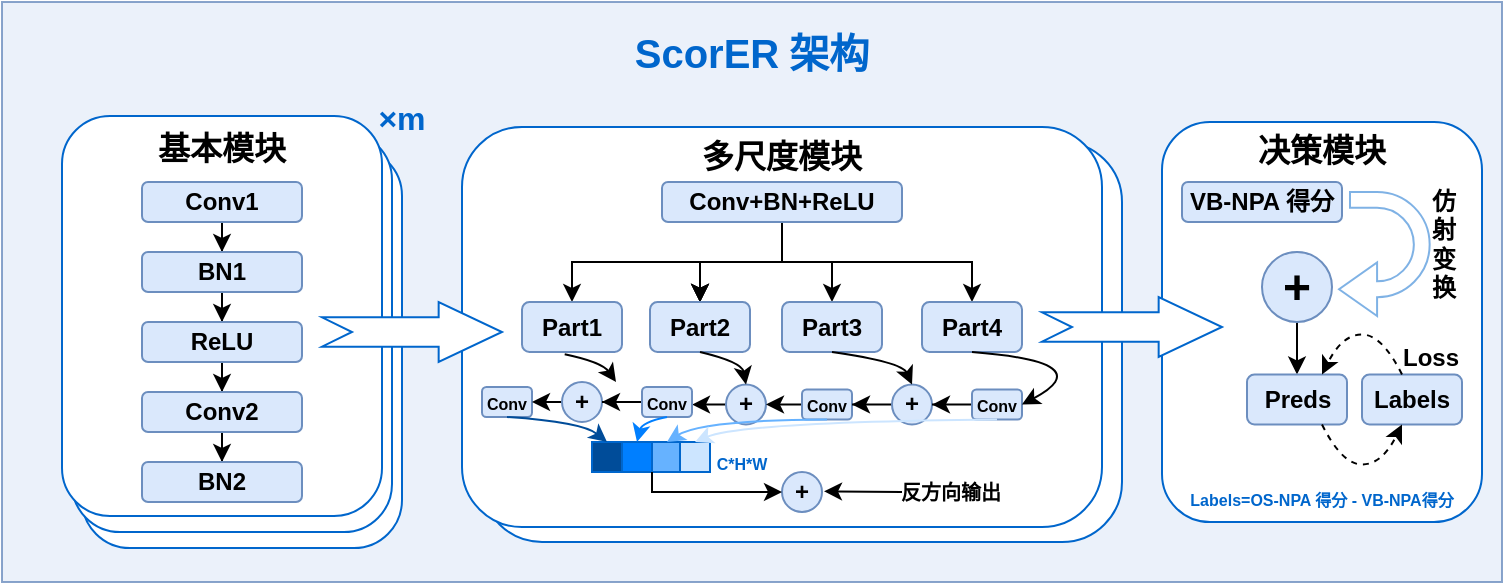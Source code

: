 <mxfile version="26.1.0">
  <diagram name="第 1 页" id="8xDF894zxbV6nEApdhz7">
    <mxGraphModel dx="1011" dy="640" grid="1" gridSize="10" guides="1" tooltips="1" connect="1" arrows="1" fold="1" page="1" pageScale="1" pageWidth="827" pageHeight="1169" math="0" shadow="0">
      <root>
        <mxCell id="0" />
        <mxCell id="1" parent="0" />
        <mxCell id="RqdF9hzzgFcd3M00oREZ-13" value="" style="rounded=0;whiteSpace=wrap;html=1;fillColor=light-dark(#E6EEF9,#1D293B);strokeColor=#6c8ebf;opacity=80;gradientColor=none;" vertex="1" parent="1">
          <mxGeometry x="60" y="150" width="750" height="290" as="geometry" />
        </mxCell>
        <mxCell id="RqdF9hzzgFcd3M00oREZ-3" value="" style="rounded=1;whiteSpace=wrap;html=1;strokeColor=#0066CC;" vertex="1" parent="1">
          <mxGeometry x="100" y="223" width="160" height="200" as="geometry" />
        </mxCell>
        <mxCell id="RqdF9hzzgFcd3M00oREZ-2" value="" style="rounded=1;whiteSpace=wrap;html=1;strokeColor=#0066CC;" vertex="1" parent="1">
          <mxGeometry x="95" y="215" width="160" height="200" as="geometry" />
        </mxCell>
        <mxCell id="RqdF9hzzgFcd3M00oREZ-1" value="&lt;div&gt;&lt;b&gt;&lt;font style=&quot;font-size: 16px;&quot;&gt;基本模块&lt;/font&gt;&lt;/b&gt;&lt;/div&gt;&lt;div&gt;&lt;font style=&quot;font-size: 16px;&quot;&gt;&lt;br&gt;&lt;/font&gt;&lt;/div&gt;&lt;div&gt;&lt;font style=&quot;font-size: 16px;&quot;&gt;&lt;br&gt;&lt;/font&gt;&lt;/div&gt;&lt;div&gt;&lt;font style=&quot;font-size: 16px;&quot;&gt;&lt;br&gt;&lt;/font&gt;&lt;/div&gt;&lt;div&gt;&lt;font style=&quot;font-size: 16px;&quot;&gt;&lt;br&gt;&lt;/font&gt;&lt;/div&gt;&lt;div&gt;&lt;font style=&quot;font-size: 16px;&quot;&gt;&lt;br&gt;&lt;/font&gt;&lt;/div&gt;&lt;div&gt;&lt;font style=&quot;font-size: 16px;&quot;&gt;&lt;br&gt;&lt;/font&gt;&lt;/div&gt;&lt;div&gt;&lt;font style=&quot;font-size: 16px;&quot;&gt;&lt;br&gt;&lt;/font&gt;&lt;/div&gt;&lt;div&gt;&lt;font style=&quot;font-size: 16px;&quot;&gt;&lt;br&gt;&lt;/font&gt;&lt;/div&gt;&lt;div&gt;&lt;br&gt;&lt;/div&gt;" style="rounded=1;whiteSpace=wrap;html=1;strokeColor=light-dark(#0066CC,#182E44);" vertex="1" parent="1">
          <mxGeometry x="90" y="207" width="160" height="200" as="geometry" />
        </mxCell>
        <mxCell id="RqdF9hzzgFcd3M00oREZ-6" value="" style="edgeStyle=orthogonalEdgeStyle;rounded=0;orthogonalLoop=1;jettySize=auto;html=1;" edge="1" parent="1" source="RqdF9hzzgFcd3M00oREZ-4" target="RqdF9hzzgFcd3M00oREZ-5">
          <mxGeometry relative="1" as="geometry" />
        </mxCell>
        <mxCell id="RqdF9hzzgFcd3M00oREZ-4" value="&lt;b&gt;Conv1&lt;/b&gt;" style="rounded=1;whiteSpace=wrap;html=1;fillColor=#dae8fc;strokeColor=#6c8ebf;" vertex="1" parent="1">
          <mxGeometry x="130" y="240" width="80" height="20" as="geometry" />
        </mxCell>
        <mxCell id="RqdF9hzzgFcd3M00oREZ-8" value="" style="edgeStyle=orthogonalEdgeStyle;rounded=0;orthogonalLoop=1;jettySize=auto;html=1;" edge="1" parent="1" source="RqdF9hzzgFcd3M00oREZ-5" target="RqdF9hzzgFcd3M00oREZ-7">
          <mxGeometry relative="1" as="geometry" />
        </mxCell>
        <mxCell id="RqdF9hzzgFcd3M00oREZ-5" value="&lt;b&gt;BN1&lt;/b&gt;" style="rounded=1;whiteSpace=wrap;html=1;fillColor=#dae8fc;strokeColor=#6c8ebf;" vertex="1" parent="1">
          <mxGeometry x="130" y="275" width="80" height="20" as="geometry" />
        </mxCell>
        <mxCell id="RqdF9hzzgFcd3M00oREZ-10" value="" style="edgeStyle=orthogonalEdgeStyle;rounded=0;orthogonalLoop=1;jettySize=auto;html=1;" edge="1" parent="1" source="RqdF9hzzgFcd3M00oREZ-7" target="RqdF9hzzgFcd3M00oREZ-9">
          <mxGeometry relative="1" as="geometry" />
        </mxCell>
        <mxCell id="RqdF9hzzgFcd3M00oREZ-7" value="&lt;b&gt;ReLU&lt;/b&gt;" style="rounded=1;whiteSpace=wrap;html=1;fillColor=#dae8fc;strokeColor=#6c8ebf;" vertex="1" parent="1">
          <mxGeometry x="130" y="310" width="80" height="20" as="geometry" />
        </mxCell>
        <mxCell id="RqdF9hzzgFcd3M00oREZ-12" value="" style="edgeStyle=orthogonalEdgeStyle;rounded=0;orthogonalLoop=1;jettySize=auto;html=1;" edge="1" parent="1" source="RqdF9hzzgFcd3M00oREZ-9" target="RqdF9hzzgFcd3M00oREZ-11">
          <mxGeometry relative="1" as="geometry" />
        </mxCell>
        <mxCell id="RqdF9hzzgFcd3M00oREZ-9" value="&lt;b&gt;Conv2&lt;/b&gt;" style="rounded=1;whiteSpace=wrap;html=1;fillColor=#dae8fc;strokeColor=#6c8ebf;" vertex="1" parent="1">
          <mxGeometry x="130" y="345" width="80" height="20" as="geometry" />
        </mxCell>
        <mxCell id="RqdF9hzzgFcd3M00oREZ-11" value="&lt;b&gt;BN2&lt;/b&gt;" style="rounded=1;whiteSpace=wrap;html=1;fillColor=#dae8fc;strokeColor=#6c8ebf;" vertex="1" parent="1">
          <mxGeometry x="130" y="380" width="80" height="20" as="geometry" />
        </mxCell>
        <mxCell id="RqdF9hzzgFcd3M00oREZ-16" value="" style="rounded=1;whiteSpace=wrap;html=1;strokeColor=#0066CC;" vertex="1" parent="1">
          <mxGeometry x="300" y="220" width="320" height="200" as="geometry" />
        </mxCell>
        <mxCell id="RqdF9hzzgFcd3M00oREZ-15" value="&lt;b&gt;&lt;font style=&quot;font-size: 16px;&quot;&gt;多尺度模块&lt;/font&gt;&lt;/b&gt;&lt;div&gt;&lt;b&gt;&lt;font style=&quot;font-size: 16px;&quot;&gt;&lt;br&gt;&lt;/font&gt;&lt;/b&gt;&lt;/div&gt;&lt;div&gt;&lt;b&gt;&lt;font style=&quot;font-size: 16px;&quot;&gt;&lt;br&gt;&lt;/font&gt;&lt;/b&gt;&lt;/div&gt;&lt;div&gt;&lt;b&gt;&lt;font style=&quot;font-size: 16px;&quot;&gt;&lt;br&gt;&lt;/font&gt;&lt;/b&gt;&lt;/div&gt;&lt;div&gt;&lt;b&gt;&lt;font style=&quot;font-size: 16px;&quot;&gt;&lt;br&gt;&lt;/font&gt;&lt;/b&gt;&lt;/div&gt;&lt;div&gt;&lt;b&gt;&lt;font style=&quot;font-size: 16px;&quot;&gt;&lt;br&gt;&lt;/font&gt;&lt;/b&gt;&lt;/div&gt;&lt;div&gt;&lt;b&gt;&lt;font style=&quot;font-size: 16px;&quot;&gt;&lt;br&gt;&lt;/font&gt;&lt;/b&gt;&lt;/div&gt;&lt;div&gt;&lt;b&gt;&lt;font style=&quot;font-size: 16px;&quot;&gt;&lt;br&gt;&lt;/font&gt;&lt;/b&gt;&lt;/div&gt;&lt;div&gt;&lt;b&gt;&lt;font style=&quot;font-size: 16px;&quot;&gt;&lt;br&gt;&lt;/font&gt;&lt;/b&gt;&lt;/div&gt;&lt;div&gt;&lt;b&gt;&lt;font style=&quot;font-size: 16px;&quot;&gt;&lt;br&gt;&lt;/font&gt;&lt;/b&gt;&lt;/div&gt;" style="rounded=1;whiteSpace=wrap;html=1;strokeColor=#0066CC;" vertex="1" parent="1">
          <mxGeometry x="290" y="212.5" width="320" height="200" as="geometry" />
        </mxCell>
        <mxCell id="RqdF9hzzgFcd3M00oREZ-14" value="" style="html=1;shadow=0;dashed=0;align=center;verticalAlign=middle;shape=mxgraph.arrows2.arrow;dy=0.51;dx=31.67;notch=15;strokeColor=#0066CC;" vertex="1" parent="1">
          <mxGeometry x="220" y="300" width="90" height="30" as="geometry" />
        </mxCell>
        <mxCell id="RqdF9hzzgFcd3M00oREZ-17" value="&lt;font style=&quot;font-size: 16px;&quot;&gt;&lt;b&gt;×m&lt;/b&gt;&lt;/font&gt;" style="rounded=0;whiteSpace=wrap;html=1;opacity=0;fontColor=#0066CC;" vertex="1" parent="1">
          <mxGeometry x="240" y="193" width="40" height="30" as="geometry" />
        </mxCell>
        <mxCell id="RqdF9hzzgFcd3M00oREZ-18" value="&lt;font style=&quot;font-size: 20px;&quot;&gt;&lt;b style=&quot;&quot;&gt;ScorER&lt;font face=&quot;Times New Roman&quot;&gt; 架构&lt;/font&gt;&lt;/b&gt;&lt;/font&gt;" style="rounded=0;whiteSpace=wrap;html=1;opacity=0;fontColor=#0066CC;" vertex="1" parent="1">
          <mxGeometry x="340" y="160" width="190" height="30" as="geometry" />
        </mxCell>
        <mxCell id="RqdF9hzzgFcd3M00oREZ-23" value="" style="edgeStyle=orthogonalEdgeStyle;rounded=0;orthogonalLoop=1;jettySize=auto;html=1;" edge="1" parent="1" source="RqdF9hzzgFcd3M00oREZ-21" target="RqdF9hzzgFcd3M00oREZ-22">
          <mxGeometry relative="1" as="geometry">
            <Array as="points">
              <mxPoint x="450" y="280" />
              <mxPoint x="345" y="280" />
            </Array>
          </mxGeometry>
        </mxCell>
        <mxCell id="RqdF9hzzgFcd3M00oREZ-25" value="" style="edgeStyle=orthogonalEdgeStyle;rounded=0;orthogonalLoop=1;jettySize=auto;html=1;" edge="1" parent="1" source="RqdF9hzzgFcd3M00oREZ-21" target="RqdF9hzzgFcd3M00oREZ-24">
          <mxGeometry relative="1" as="geometry" />
        </mxCell>
        <mxCell id="RqdF9hzzgFcd3M00oREZ-26" value="" style="edgeStyle=orthogonalEdgeStyle;rounded=0;orthogonalLoop=1;jettySize=auto;html=1;" edge="1" parent="1" source="RqdF9hzzgFcd3M00oREZ-21" target="RqdF9hzzgFcd3M00oREZ-24">
          <mxGeometry relative="1" as="geometry" />
        </mxCell>
        <mxCell id="RqdF9hzzgFcd3M00oREZ-27" value="" style="edgeStyle=orthogonalEdgeStyle;rounded=0;orthogonalLoop=1;jettySize=auto;html=1;" edge="1" parent="1" source="RqdF9hzzgFcd3M00oREZ-21" target="RqdF9hzzgFcd3M00oREZ-24">
          <mxGeometry relative="1" as="geometry" />
        </mxCell>
        <mxCell id="RqdF9hzzgFcd3M00oREZ-28" value="" style="edgeStyle=orthogonalEdgeStyle;rounded=0;orthogonalLoop=1;jettySize=auto;html=1;" edge="1" parent="1" source="RqdF9hzzgFcd3M00oREZ-21" target="RqdF9hzzgFcd3M00oREZ-24">
          <mxGeometry relative="1" as="geometry" />
        </mxCell>
        <mxCell id="RqdF9hzzgFcd3M00oREZ-29" value="" style="edgeStyle=orthogonalEdgeStyle;rounded=0;orthogonalLoop=1;jettySize=auto;html=1;entryX=0.5;entryY=0;entryDx=0;entryDy=0;" edge="1" parent="1" source="RqdF9hzzgFcd3M00oREZ-21" target="RqdF9hzzgFcd3M00oREZ-30">
          <mxGeometry relative="1" as="geometry" />
        </mxCell>
        <mxCell id="RqdF9hzzgFcd3M00oREZ-32" value="" style="edgeStyle=orthogonalEdgeStyle;rounded=0;orthogonalLoop=1;jettySize=auto;html=1;entryX=0.5;entryY=0;entryDx=0;entryDy=0;" edge="1" parent="1" source="RqdF9hzzgFcd3M00oREZ-21" target="RqdF9hzzgFcd3M00oREZ-31">
          <mxGeometry relative="1" as="geometry">
            <mxPoint x="545" y="290" as="targetPoint" />
            <Array as="points">
              <mxPoint x="450" y="280" />
              <mxPoint x="545" y="280" />
            </Array>
          </mxGeometry>
        </mxCell>
        <mxCell id="RqdF9hzzgFcd3M00oREZ-21" value="&lt;b&gt;Conv+BN+ReLU&lt;/b&gt;" style="rounded=1;whiteSpace=wrap;html=1;fillColor=#dae8fc;strokeColor=#6c8ebf;" vertex="1" parent="1">
          <mxGeometry x="390" y="240" width="120" height="20" as="geometry" />
        </mxCell>
        <mxCell id="RqdF9hzzgFcd3M00oREZ-22" value="&lt;b&gt;Part1&lt;/b&gt;" style="rounded=1;whiteSpace=wrap;html=1;fillColor=#dae8fc;strokeColor=#6c8ebf;" vertex="1" parent="1">
          <mxGeometry x="320" y="300" width="50" height="25" as="geometry" />
        </mxCell>
        <mxCell id="RqdF9hzzgFcd3M00oREZ-24" value="&lt;b&gt;Part2&lt;/b&gt;" style="rounded=1;whiteSpace=wrap;html=1;fillColor=#dae8fc;strokeColor=#6c8ebf;" vertex="1" parent="1">
          <mxGeometry x="384" y="300" width="50" height="25" as="geometry" />
        </mxCell>
        <mxCell id="RqdF9hzzgFcd3M00oREZ-30" value="&lt;b&gt;Part3&lt;/b&gt;" style="rounded=1;whiteSpace=wrap;html=1;fillColor=#dae8fc;strokeColor=#6c8ebf;" vertex="1" parent="1">
          <mxGeometry x="450" y="300" width="50" height="25" as="geometry" />
        </mxCell>
        <mxCell id="RqdF9hzzgFcd3M00oREZ-31" value="&lt;b&gt;Part4&lt;/b&gt;" style="rounded=1;whiteSpace=wrap;html=1;fillColor=#dae8fc;strokeColor=#6c8ebf;" vertex="1" parent="1">
          <mxGeometry x="520" y="300" width="50" height="25" as="geometry" />
        </mxCell>
        <mxCell id="RqdF9hzzgFcd3M00oREZ-33" value="&lt;b&gt;&lt;font style=&quot;font-size: 8px;&quot;&gt;Conv&lt;/font&gt;&lt;/b&gt;" style="rounded=1;whiteSpace=wrap;html=1;fillColor=#dae8fc;strokeColor=#6c8ebf;fontSize=10;align=center;" vertex="1" parent="1">
          <mxGeometry x="300" y="342.5" width="25" height="15" as="geometry" />
        </mxCell>
        <mxCell id="RqdF9hzzgFcd3M00oREZ-36" value="" style="edgeStyle=orthogonalEdgeStyle;rounded=0;orthogonalLoop=1;jettySize=auto;html=1;" edge="1" parent="1" source="RqdF9hzzgFcd3M00oREZ-34" target="RqdF9hzzgFcd3M00oREZ-33">
          <mxGeometry relative="1" as="geometry">
            <Array as="points">
              <mxPoint x="350" y="350" />
              <mxPoint x="350" y="350" />
            </Array>
          </mxGeometry>
        </mxCell>
        <mxCell id="RqdF9hzzgFcd3M00oREZ-34" value="&lt;b&gt;+&lt;/b&gt;" style="ellipse;whiteSpace=wrap;html=1;aspect=fixed;fillColor=#dae8fc;strokeColor=#6c8ebf;" vertex="1" parent="1">
          <mxGeometry x="340" y="340" width="20" height="20" as="geometry" />
        </mxCell>
        <mxCell id="RqdF9hzzgFcd3M00oREZ-49" value="" style="edgeStyle=orthogonalEdgeStyle;rounded=0;orthogonalLoop=1;jettySize=auto;html=1;" edge="1" parent="1">
          <mxGeometry relative="1" as="geometry">
            <mxPoint x="431.0" y="351.3" as="sourcePoint" />
            <mxPoint x="405" y="351.267" as="targetPoint" />
          </mxGeometry>
        </mxCell>
        <mxCell id="RqdF9hzzgFcd3M00oREZ-52" value="&lt;b&gt;+&lt;/b&gt;" style="ellipse;whiteSpace=wrap;html=1;aspect=fixed;fillColor=#dae8fc;strokeColor=#6c8ebf;" vertex="1" parent="1">
          <mxGeometry x="422" y="341.25" width="20" height="20" as="geometry" />
        </mxCell>
        <mxCell id="RqdF9hzzgFcd3M00oREZ-55" value="" style="edgeStyle=orthogonalEdgeStyle;rounded=0;orthogonalLoop=1;jettySize=auto;html=1;" edge="1" parent="1" source="RqdF9hzzgFcd3M00oREZ-53" target="RqdF9hzzgFcd3M00oREZ-52">
          <mxGeometry relative="1" as="geometry">
            <Array as="points">
              <mxPoint x="460" y="350" />
              <mxPoint x="460" y="351" />
            </Array>
          </mxGeometry>
        </mxCell>
        <mxCell id="RqdF9hzzgFcd3M00oREZ-53" value="&lt;b&gt;&lt;font style=&quot;font-size: 8px;&quot;&gt;Conv&lt;/font&gt;&lt;/b&gt;" style="rounded=1;whiteSpace=wrap;html=1;fillColor=#dae8fc;strokeColor=#6c8ebf;" vertex="1" parent="1">
          <mxGeometry x="460" y="343.75" width="25" height="15" as="geometry" />
        </mxCell>
        <mxCell id="RqdF9hzzgFcd3M00oREZ-58" value="" style="curved=1;endArrow=classic;html=1;rounded=0;exitX=0.427;exitY=1.044;exitDx=0;exitDy=0;exitPerimeter=0;" edge="1" parent="1" source="RqdF9hzzgFcd3M00oREZ-22">
          <mxGeometry width="50" height="50" relative="1" as="geometry">
            <mxPoint x="390" y="370" as="sourcePoint" />
            <mxPoint x="367" y="340" as="targetPoint" />
            <Array as="points">
              <mxPoint x="360" y="330" />
            </Array>
          </mxGeometry>
        </mxCell>
        <mxCell id="RqdF9hzzgFcd3M00oREZ-60" value="" style="curved=1;endArrow=classic;html=1;rounded=0;exitX=0.5;exitY=1;exitDx=0;exitDy=0;entryX=0.5;entryY=0;entryDx=0;entryDy=0;" edge="1" parent="1" source="RqdF9hzzgFcd3M00oREZ-24" target="RqdF9hzzgFcd3M00oREZ-52">
          <mxGeometry width="50" height="50" relative="1" as="geometry">
            <mxPoint x="351" y="336" as="sourcePoint" />
            <mxPoint x="377" y="350" as="targetPoint" />
            <Array as="points">
              <mxPoint x="430" y="330" />
            </Array>
          </mxGeometry>
        </mxCell>
        <mxCell id="RqdF9hzzgFcd3M00oREZ-65" value="" style="edgeStyle=orthogonalEdgeStyle;rounded=0;orthogonalLoop=1;jettySize=auto;html=1;" edge="1" parent="1" source="RqdF9hzzgFcd3M00oREZ-64" target="RqdF9hzzgFcd3M00oREZ-34">
          <mxGeometry relative="1" as="geometry" />
        </mxCell>
        <mxCell id="RqdF9hzzgFcd3M00oREZ-64" value="&lt;b&gt;&lt;font style=&quot;font-size: 8px;&quot;&gt;Conv&lt;/font&gt;&lt;/b&gt;" style="rounded=1;whiteSpace=wrap;html=1;fillColor=#dae8fc;strokeColor=#6c8ebf;fontSize=10;align=center;" vertex="1" parent="1">
          <mxGeometry x="380" y="342.5" width="25" height="15" as="geometry" />
        </mxCell>
        <mxCell id="RqdF9hzzgFcd3M00oREZ-69" value="" style="edgeStyle=orthogonalEdgeStyle;rounded=0;orthogonalLoop=1;jettySize=auto;html=1;entryX=1;entryY=0.5;entryDx=0;entryDy=0;" edge="1" parent="1" source="RqdF9hzzgFcd3M00oREZ-68" target="RqdF9hzzgFcd3M00oREZ-53">
          <mxGeometry relative="1" as="geometry">
            <mxPoint x="490" y="350" as="targetPoint" />
          </mxGeometry>
        </mxCell>
        <mxCell id="RqdF9hzzgFcd3M00oREZ-68" value="&lt;b&gt;+&lt;/b&gt;" style="ellipse;whiteSpace=wrap;html=1;aspect=fixed;fillColor=#dae8fc;strokeColor=#6c8ebf;" vertex="1" parent="1">
          <mxGeometry x="505" y="341.25" width="20" height="20" as="geometry" />
        </mxCell>
        <mxCell id="RqdF9hzzgFcd3M00oREZ-71" value="" style="edgeStyle=orthogonalEdgeStyle;rounded=0;orthogonalLoop=1;jettySize=auto;html=1;" edge="1" parent="1" source="RqdF9hzzgFcd3M00oREZ-70" target="RqdF9hzzgFcd3M00oREZ-68">
          <mxGeometry relative="1" as="geometry" />
        </mxCell>
        <mxCell id="RqdF9hzzgFcd3M00oREZ-70" value="&lt;b&gt;&lt;font style=&quot;font-size: 8px;&quot;&gt;Conv&lt;/font&gt;&lt;/b&gt;" style="rounded=1;whiteSpace=wrap;html=1;fillColor=#dae8fc;strokeColor=#6c8ebf;" vertex="1" parent="1">
          <mxGeometry x="545" y="343.75" width="25" height="15" as="geometry" />
        </mxCell>
        <mxCell id="RqdF9hzzgFcd3M00oREZ-72" value="" style="curved=1;endArrow=classic;html=1;rounded=0;exitX=0.5;exitY=1;exitDx=0;exitDy=0;entryX=0.5;entryY=0;entryDx=0;entryDy=0;" edge="1" parent="1" source="RqdF9hzzgFcd3M00oREZ-30" target="RqdF9hzzgFcd3M00oREZ-68">
          <mxGeometry width="50" height="50" relative="1" as="geometry">
            <mxPoint x="419" y="335" as="sourcePoint" />
            <mxPoint x="442" y="351" as="targetPoint" />
            <Array as="points">
              <mxPoint x="510" y="330" />
            </Array>
          </mxGeometry>
        </mxCell>
        <mxCell id="RqdF9hzzgFcd3M00oREZ-73" value="" style="curved=1;endArrow=classic;html=1;rounded=0;exitX=0.5;exitY=1;exitDx=0;exitDy=0;entryX=1;entryY=0.5;entryDx=0;entryDy=0;" edge="1" parent="1" source="RqdF9hzzgFcd3M00oREZ-31" target="RqdF9hzzgFcd3M00oREZ-70">
          <mxGeometry width="50" height="50" relative="1" as="geometry">
            <mxPoint x="485" y="335" as="sourcePoint" />
            <mxPoint x="525" y="351" as="targetPoint" />
            <Array as="points">
              <mxPoint x="610" y="330" />
            </Array>
          </mxGeometry>
        </mxCell>
        <mxCell id="RqdF9hzzgFcd3M00oREZ-74" value="" style="rounded=0;whiteSpace=wrap;html=1;fillColor=#004C99;strokeColor=#0066CC;" vertex="1" parent="1">
          <mxGeometry x="355" y="370" width="15" height="15" as="geometry" />
        </mxCell>
        <mxCell id="RqdF9hzzgFcd3M00oREZ-75" value="" style="rounded=0;whiteSpace=wrap;html=1;fillColor=#007FFF;strokeColor=#0066CC;" vertex="1" parent="1">
          <mxGeometry x="370" y="370" width="15" height="15" as="geometry" />
        </mxCell>
        <mxCell id="RqdF9hzzgFcd3M00oREZ-76" value="" style="rounded=0;whiteSpace=wrap;html=1;fillColor=#66B2FF;strokeColor=#0066CC;" vertex="1" parent="1">
          <mxGeometry x="385" y="370" width="15" height="15" as="geometry" />
        </mxCell>
        <mxCell id="RqdF9hzzgFcd3M00oREZ-77" value="" style="rounded=0;whiteSpace=wrap;html=1;strokeColor=#0066CC;fillColor=#CCE5FF;" vertex="1" parent="1">
          <mxGeometry x="399" y="370" width="15" height="15" as="geometry" />
        </mxCell>
        <mxCell id="RqdF9hzzgFcd3M00oREZ-79" value="" style="curved=1;endArrow=classic;html=1;rounded=0;exitX=0.5;exitY=1;exitDx=0;exitDy=0;entryX=0.5;entryY=0;entryDx=0;entryDy=0;strokeColor=#004C99;" edge="1" parent="1" source="RqdF9hzzgFcd3M00oREZ-33" target="RqdF9hzzgFcd3M00oREZ-74">
          <mxGeometry width="50" height="50" relative="1" as="geometry">
            <mxPoint x="330" y="410" as="sourcePoint" />
            <mxPoint x="380" y="360" as="targetPoint" />
            <Array as="points">
              <mxPoint x="350" y="360" />
            </Array>
          </mxGeometry>
        </mxCell>
        <mxCell id="RqdF9hzzgFcd3M00oREZ-80" value="" style="curved=1;endArrow=classic;html=1;rounded=0;exitX=0.5;exitY=1;exitDx=0;exitDy=0;entryX=0.5;entryY=0;entryDx=0;entryDy=0;strokeColor=#007FFF;" edge="1" parent="1" source="RqdF9hzzgFcd3M00oREZ-64" target="RqdF9hzzgFcd3M00oREZ-75">
          <mxGeometry width="50" height="50" relative="1" as="geometry">
            <mxPoint x="330" y="410" as="sourcePoint" />
            <mxPoint x="380" y="360" as="targetPoint" />
            <Array as="points">
              <mxPoint x="380" y="360" />
            </Array>
          </mxGeometry>
        </mxCell>
        <mxCell id="RqdF9hzzgFcd3M00oREZ-81" value="" style="curved=1;endArrow=classic;html=1;rounded=0;exitX=0.5;exitY=1;exitDx=0;exitDy=0;entryX=0.5;entryY=0;entryDx=0;entryDy=0;strokeColor=#66B2FF;" edge="1" parent="1" source="RqdF9hzzgFcd3M00oREZ-53" target="RqdF9hzzgFcd3M00oREZ-76">
          <mxGeometry width="50" height="50" relative="1" as="geometry">
            <mxPoint x="330" y="410" as="sourcePoint" />
            <mxPoint x="380" y="360" as="targetPoint" />
            <Array as="points">
              <mxPoint x="410" y="359" />
            </Array>
          </mxGeometry>
        </mxCell>
        <mxCell id="RqdF9hzzgFcd3M00oREZ-82" value="&lt;font style=&quot;font-size: 8px;&quot;&gt;&lt;b style=&quot;&quot;&gt;C*H*W&lt;/b&gt;&lt;/font&gt;" style="rounded=0;whiteSpace=wrap;html=1;opacity=0;fontColor=#0066CC;" vertex="1" parent="1">
          <mxGeometry x="410" y="365" width="40" height="30" as="geometry" />
        </mxCell>
        <mxCell id="RqdF9hzzgFcd3M00oREZ-83" value="" style="curved=1;endArrow=classic;html=1;rounded=0;exitX=0.5;exitY=1;exitDx=0;exitDy=0;entryX=0.5;entryY=0;entryDx=0;entryDy=0;strokeColor=#CCE5FF;" edge="1" parent="1" source="RqdF9hzzgFcd3M00oREZ-70" target="RqdF9hzzgFcd3M00oREZ-77">
          <mxGeometry width="50" height="50" relative="1" as="geometry">
            <mxPoint x="330" y="410" as="sourcePoint" />
            <mxPoint x="380" y="360" as="targetPoint" />
            <Array as="points">
              <mxPoint x="430" y="360" />
            </Array>
          </mxGeometry>
        </mxCell>
        <mxCell id="RqdF9hzzgFcd3M00oREZ-84" value="&lt;b&gt;+&lt;/b&gt;" style="ellipse;whiteSpace=wrap;html=1;aspect=fixed;fillColor=#dae8fc;strokeColor=#6c8ebf;" vertex="1" parent="1">
          <mxGeometry x="450" y="385" width="20" height="20" as="geometry" />
        </mxCell>
        <mxCell id="RqdF9hzzgFcd3M00oREZ-86" value="" style="endArrow=classic;html=1;rounded=0;entryX=0;entryY=0.5;entryDx=0;entryDy=0;exitX=1;exitY=1;exitDx=0;exitDy=0;" edge="1" parent="1">
          <mxGeometry width="50" height="50" relative="1" as="geometry">
            <mxPoint x="385" y="385" as="sourcePoint" />
            <mxPoint x="450" y="395" as="targetPoint" />
            <Array as="points">
              <mxPoint x="385" y="395" />
            </Array>
          </mxGeometry>
        </mxCell>
        <mxCell id="RqdF9hzzgFcd3M00oREZ-87" value="" style="endArrow=classic;html=1;rounded=0;" edge="1" parent="1">
          <mxGeometry width="50" height="50" relative="1" as="geometry">
            <mxPoint x="510" y="395" as="sourcePoint" />
            <mxPoint x="471" y="394.66" as="targetPoint" />
          </mxGeometry>
        </mxCell>
        <mxCell id="RqdF9hzzgFcd3M00oREZ-89" value="&lt;b&gt;&lt;font style=&quot;font-size: 10px;&quot;&gt;反方向输出&lt;/font&gt;&lt;/b&gt;" style="rounded=1;whiteSpace=wrap;html=1;opacity=0;" vertex="1" parent="1">
          <mxGeometry x="499" y="380" width="71" height="30" as="geometry" />
        </mxCell>
        <mxCell id="RqdF9hzzgFcd3M00oREZ-91" value="&lt;b&gt;&lt;font style=&quot;font-size: 16px;&quot;&gt;决策模块&lt;/font&gt;&lt;/b&gt;&lt;div&gt;&lt;b&gt;&lt;font style=&quot;font-size: 16px;&quot;&gt;&lt;br&gt;&lt;/font&gt;&lt;/b&gt;&lt;/div&gt;&lt;div&gt;&lt;b&gt;&lt;font style=&quot;font-size: 16px;&quot;&gt;&lt;br&gt;&lt;/font&gt;&lt;/b&gt;&lt;/div&gt;&lt;div&gt;&lt;b&gt;&lt;font style=&quot;font-size: 16px;&quot;&gt;&lt;br&gt;&lt;/font&gt;&lt;/b&gt;&lt;/div&gt;&lt;div&gt;&lt;b&gt;&lt;font style=&quot;font-size: 16px;&quot;&gt;&lt;br&gt;&lt;/font&gt;&lt;/b&gt;&lt;/div&gt;&lt;div&gt;&lt;b&gt;&lt;font style=&quot;font-size: 16px;&quot;&gt;&lt;br&gt;&lt;/font&gt;&lt;/b&gt;&lt;/div&gt;&lt;div&gt;&lt;b&gt;&lt;font style=&quot;font-size: 16px;&quot;&gt;&lt;br&gt;&lt;/font&gt;&lt;/b&gt;&lt;/div&gt;&lt;div&gt;&lt;b&gt;&lt;font style=&quot;font-size: 16px;&quot;&gt;&lt;br&gt;&lt;/font&gt;&lt;/b&gt;&lt;/div&gt;&lt;div&gt;&lt;b&gt;&lt;font style=&quot;font-size: 16px;&quot;&gt;&lt;br&gt;&lt;/font&gt;&lt;/b&gt;&lt;/div&gt;&lt;div&gt;&lt;b&gt;&lt;font style=&quot;font-size: 16px;&quot;&gt;&lt;br&gt;&lt;/font&gt;&lt;/b&gt;&lt;/div&gt;" style="rounded=1;whiteSpace=wrap;html=1;strokeColor=#0066CC;" vertex="1" parent="1">
          <mxGeometry x="640" y="210" width="160" height="200" as="geometry" />
        </mxCell>
        <mxCell id="RqdF9hzzgFcd3M00oREZ-90" value="" style="html=1;shadow=0;dashed=0;align=center;verticalAlign=middle;shape=mxgraph.arrows2.arrow;dy=0.51;dx=31.67;notch=15;strokeColor=#0066CC;" vertex="1" parent="1">
          <mxGeometry x="580" y="297.5" width="90" height="30" as="geometry" />
        </mxCell>
        <mxCell id="RqdF9hzzgFcd3M00oREZ-92" value="&lt;b&gt;VB-NPA 得分&lt;/b&gt;" style="rounded=1;whiteSpace=wrap;html=1;fillColor=#dae8fc;strokeColor=#6c8ebf;" vertex="1" parent="1">
          <mxGeometry x="650" y="240" width="80" height="20" as="geometry" />
        </mxCell>
        <mxCell id="RqdF9hzzgFcd3M00oREZ-106" value="" style="edgeStyle=orthogonalEdgeStyle;rounded=0;orthogonalLoop=1;jettySize=auto;html=1;" edge="1" parent="1" source="RqdF9hzzgFcd3M00oREZ-94" target="RqdF9hzzgFcd3M00oREZ-103">
          <mxGeometry relative="1" as="geometry" />
        </mxCell>
        <mxCell id="RqdF9hzzgFcd3M00oREZ-94" value="&lt;b&gt;&lt;font style=&quot;font-size: 24px;&quot;&gt;+&lt;/font&gt;&lt;/b&gt;" style="ellipse;whiteSpace=wrap;html=1;aspect=fixed;fillColor=#dae8fc;strokeColor=#6c8ebf;" vertex="1" parent="1">
          <mxGeometry x="690" y="275" width="35" height="35" as="geometry" />
        </mxCell>
        <mxCell id="RqdF9hzzgFcd3M00oREZ-97" value="" style="html=1;shadow=0;dashed=0;align=center;verticalAlign=middle;shape=mxgraph.arrows2.uTurnArrow;dy=3.95;arrowHead=26.74;dx2=19;rotation=-180;fillColor=#FFFFFF;strokeColor=#0066CC;opacity=50;" vertex="1" parent="1">
          <mxGeometry x="734" y="245" width="39.83" height="62" as="geometry" />
        </mxCell>
        <mxCell id="RqdF9hzzgFcd3M00oREZ-98" value="&lt;b&gt;&lt;font&gt;仿射变换&lt;/font&gt;&lt;/b&gt;" style="rounded=1;whiteSpace=wrap;html=1;opacity=0;" vertex="1" parent="1">
          <mxGeometry x="772.83" y="235" width="16" height="72" as="geometry" />
        </mxCell>
        <mxCell id="RqdF9hzzgFcd3M00oREZ-103" value="&lt;b&gt;Preds&lt;/b&gt;" style="rounded=1;whiteSpace=wrap;html=1;fillColor=#dae8fc;strokeColor=#6c8ebf;" vertex="1" parent="1">
          <mxGeometry x="682.5" y="336.25" width="50" height="25" as="geometry" />
        </mxCell>
        <mxCell id="RqdF9hzzgFcd3M00oREZ-107" value="&lt;b&gt;Labels&lt;/b&gt;" style="rounded=1;whiteSpace=wrap;html=1;fillColor=#dae8fc;strokeColor=#6c8ebf;" vertex="1" parent="1">
          <mxGeometry x="740" y="336.25" width="50" height="25" as="geometry" />
        </mxCell>
        <mxCell id="RqdF9hzzgFcd3M00oREZ-108" value="" style="curved=1;endArrow=classic;html=1;rounded=0;dashed=1;" edge="1" parent="1">
          <mxGeometry width="50" height="50" relative="1" as="geometry">
            <mxPoint x="720" y="361.25" as="sourcePoint" />
            <mxPoint x="760" y="361.25" as="targetPoint" />
            <Array as="points">
              <mxPoint x="730" y="381.25" />
              <mxPoint x="750" y="381.25" />
            </Array>
          </mxGeometry>
        </mxCell>
        <mxCell id="RqdF9hzzgFcd3M00oREZ-109" value="" style="curved=1;endArrow=classic;html=1;rounded=0;dashed=1;" edge="1" parent="1">
          <mxGeometry width="50" height="50" relative="1" as="geometry">
            <mxPoint x="760" y="336.25" as="sourcePoint" />
            <mxPoint x="720" y="336.25" as="targetPoint" />
            <Array as="points">
              <mxPoint x="750" y="316.25" />
              <mxPoint x="730" y="316.25" />
              <mxPoint x="720" y="336.25" />
            </Array>
          </mxGeometry>
        </mxCell>
        <mxCell id="RqdF9hzzgFcd3M00oREZ-111" value="&lt;b&gt;&lt;font&gt;Loss&lt;/font&gt;&lt;/b&gt;" style="rounded=1;whiteSpace=wrap;html=1;opacity=0;" vertex="1" parent="1">
          <mxGeometry x="749" y="311.75" width="51" height="32" as="geometry" />
        </mxCell>
        <mxCell id="RqdF9hzzgFcd3M00oREZ-112" value="&lt;b&gt;&lt;font style=&quot;font-size: 8px; color: rgb(0, 102, 204);&quot;&gt;Labels=OS-NPA 得分 - VB-NPA得分&lt;/font&gt;&lt;/b&gt;" style="rounded=1;whiteSpace=wrap;html=1;opacity=0;strokeColor=#0066CC;" vertex="1" parent="1">
          <mxGeometry x="650" y="385" width="140" height="25" as="geometry" />
        </mxCell>
      </root>
    </mxGraphModel>
  </diagram>
</mxfile>
